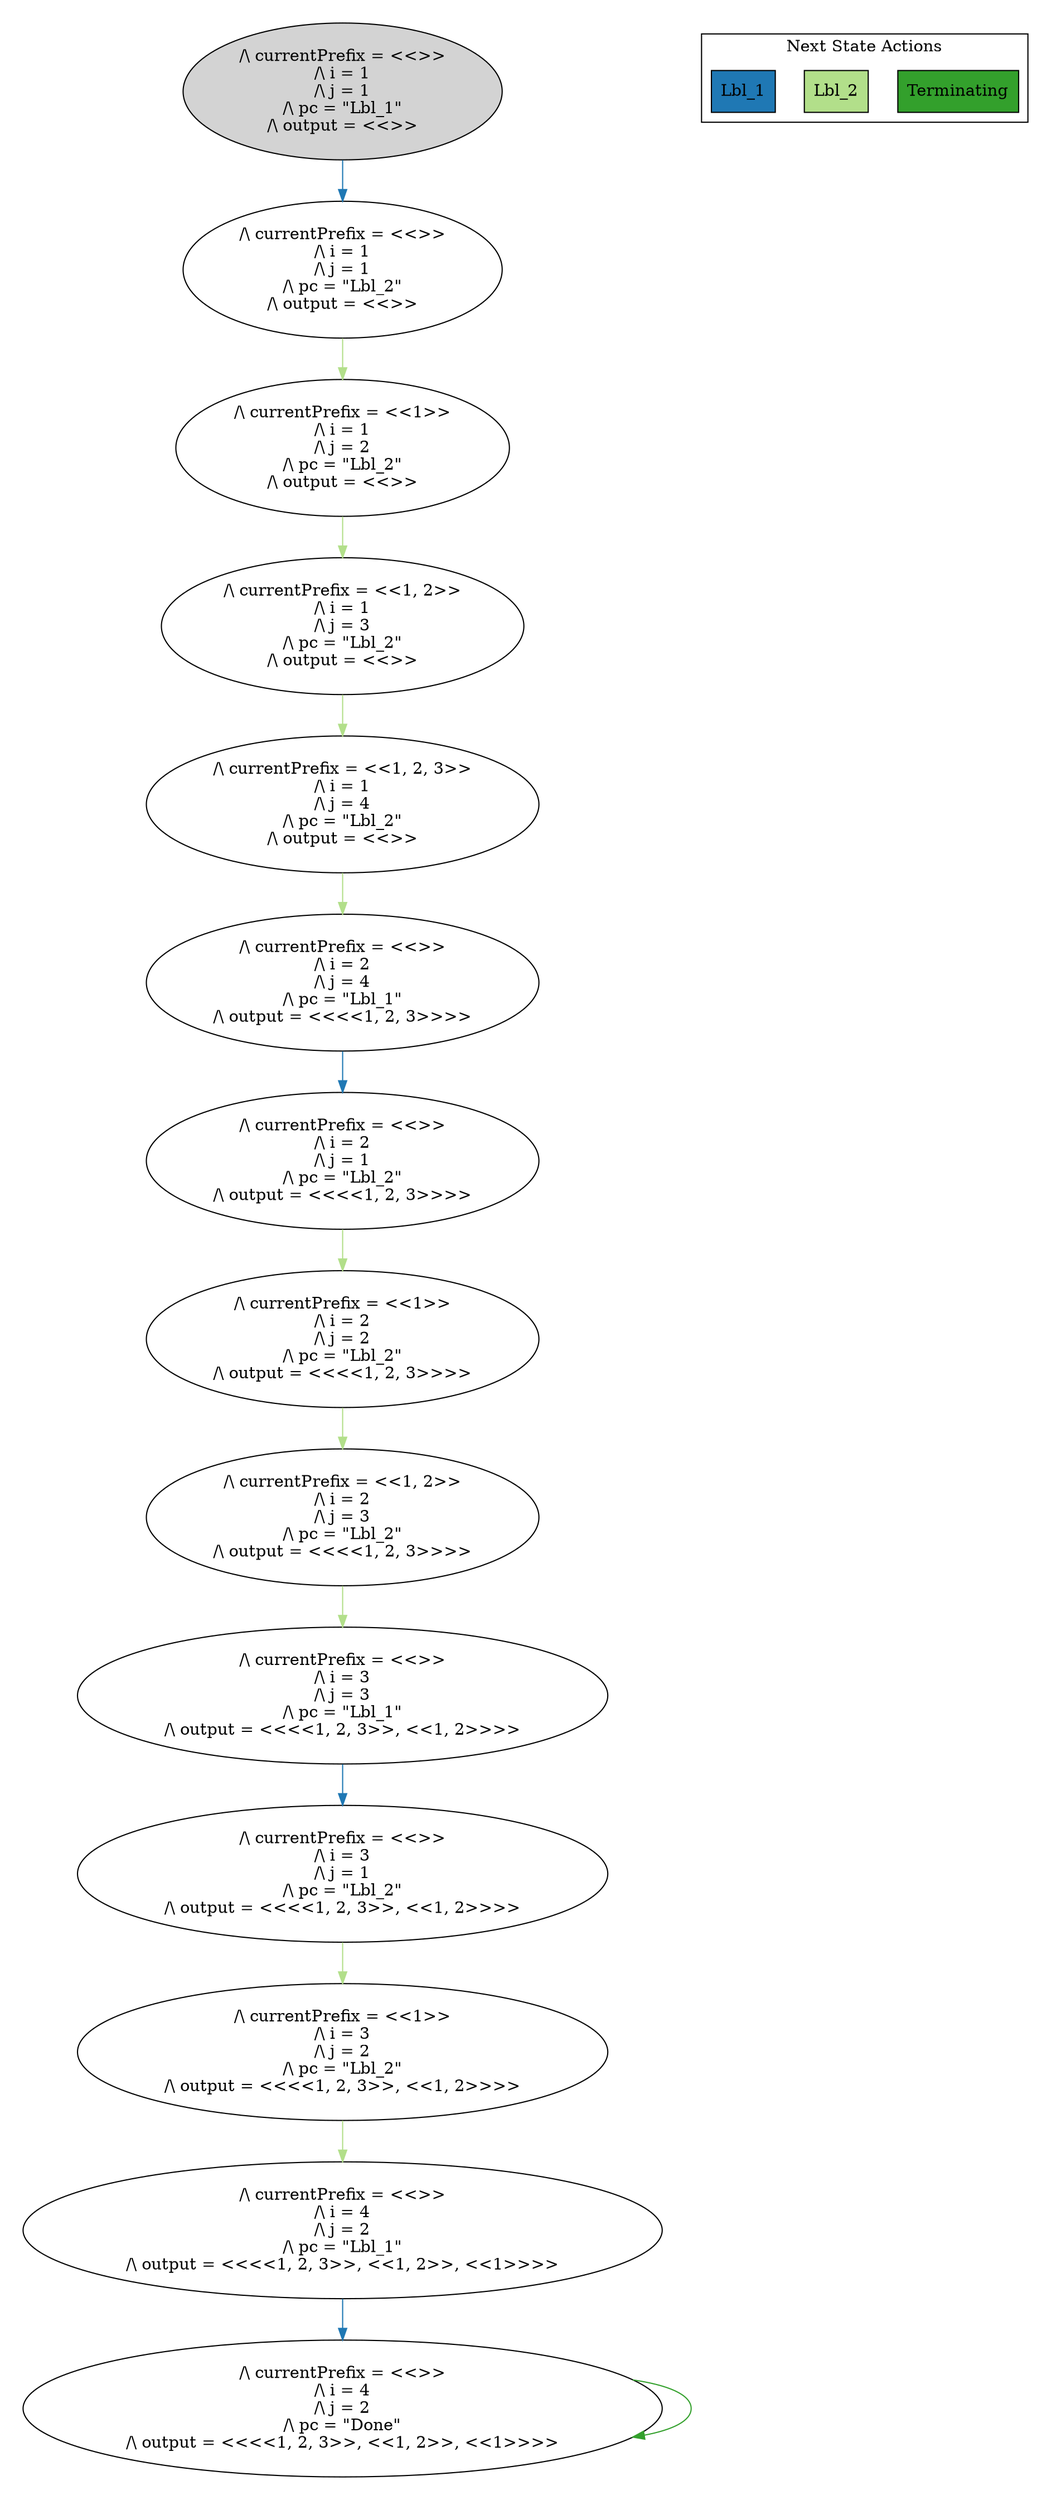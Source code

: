 strict digraph DiskGraph {
edge [colorscheme="paired12"]
nodesep=0.35;
subgraph cluster_graph {
color="white";
4702232607478485769 [label="/\\ currentPrefix = <<>>\n/\\ i = 1\n/\\ j = 1\n/\\ pc = \"Lbl_1\"\n/\\ output = <<>>",style = filled]
4702232607478485769 -> 4241444203549789768 [label="",color="2",fontcolor="2"];
4241444203549789768 [label="/\\ currentPrefix = <<>>\n/\\ i = 1\n/\\ j = 1\n/\\ pc = \"Lbl_2\"\n/\\ output = <<>>"];
4241444203549789768 -> 5563109303339192599 [label="",color="3",fontcolor="3"];
5563109303339192599 [label="/\\ currentPrefix = <<1>>\n/\\ i = 1\n/\\ j = 2\n/\\ pc = \"Lbl_2\"\n/\\ output = <<>>"];
5563109303339192599 -> 2020671695810742035 [label="",color="3",fontcolor="3"];
2020671695810742035 [label="/\\ currentPrefix = <<1, 2>>\n/\\ i = 1\n/\\ j = 3\n/\\ pc = \"Lbl_2\"\n/\\ output = <<>>"];
2020671695810742035 -> -7565412151910130369 [label="",color="3",fontcolor="3"];
-7565412151910130369 [label="/\\ currentPrefix = <<1, 2, 3>>\n/\\ i = 1\n/\\ j = 4\n/\\ pc = \"Lbl_2\"\n/\\ output = <<>>"];
-7565412151910130369 -> 6451582712314298219 [label="",color="3",fontcolor="3"];
6451582712314298219 [label="/\\ currentPrefix = <<>>\n/\\ i = 2\n/\\ j = 4\n/\\ pc = \"Lbl_1\"\n/\\ output = <<<<1, 2, 3>>>>"];
6451582712314298219 -> 954036367319225751 [label="",color="2",fontcolor="2"];
954036367319225751 [label="/\\ currentPrefix = <<>>\n/\\ i = 2\n/\\ j = 1\n/\\ pc = \"Lbl_2\"\n/\\ output = <<<<1, 2, 3>>>>"];
954036367319225751 -> -7162670188420028082 [label="",color="3",fontcolor="3"];
-7162670188420028082 [label="/\\ currentPrefix = <<1>>\n/\\ i = 2\n/\\ j = 2\n/\\ pc = \"Lbl_2\"\n/\\ output = <<<<1, 2, 3>>>>"];
-7162670188420028082 -> -1784779419606051853 [label="",color="3",fontcolor="3"];
-1784779419606051853 [label="/\\ currentPrefix = <<1, 2>>\n/\\ i = 2\n/\\ j = 3\n/\\ pc = \"Lbl_2\"\n/\\ output = <<<<1, 2, 3>>>>"];
-1784779419606051853 -> -8813928435308133116 [label="",color="3",fontcolor="3"];
-8813928435308133116 [label="/\\ currentPrefix = <<>>\n/\\ i = 3\n/\\ j = 3\n/\\ pc = \"Lbl_1\"\n/\\ output = <<<<1, 2, 3>>, <<1, 2>>>>"];
-8813928435308133116 -> -7154590722473615358 [label="",color="2",fontcolor="2"];
-7154590722473615358 [label="/\\ currentPrefix = <<>>\n/\\ i = 3\n/\\ j = 1\n/\\ pc = \"Lbl_2\"\n/\\ output = <<<<1, 2, 3>>, <<1, 2>>>>"];
-7154590722473615358 -> 1583979752187938501 [label="",color="3",fontcolor="3"];
1583979752187938501 [label="/\\ currentPrefix = <<1>>\n/\\ i = 3\n/\\ j = 2\n/\\ pc = \"Lbl_2\"\n/\\ output = <<<<1, 2, 3>>, <<1, 2>>>>"];
1583979752187938501 -> 3013236600116523193 [label="",color="3",fontcolor="3"];
3013236600116523193 [label="/\\ currentPrefix = <<>>\n/\\ i = 4\n/\\ j = 2\n/\\ pc = \"Lbl_1\"\n/\\ output = <<<<1, 2, 3>>, <<1, 2>>, <<1>>>>"];
3013236600116523193 -> -6181311813055515666 [label="",color="2",fontcolor="2"];
-6181311813055515666 [label="/\\ currentPrefix = <<>>\n/\\ i = 4\n/\\ j = 2\n/\\ pc = \"Done\"\n/\\ output = <<<<1, 2, 3>>, <<1, 2>>, <<1>>>>"];
-6181311813055515666 -> -6181311813055515666 [label="",color="4",fontcolor="4"];
{rank = same; 4702232607478485769;}
{rank = same; 4241444203549789768;}
{rank = same; 5563109303339192599;}
{rank = same; 2020671695810742035;}
{rank = same; -7565412151910130369;}
{rank = same; 6451582712314298219;}
{rank = same; 954036367319225751;}
{rank = same; -7162670188420028082;}
{rank = same; -1784779419606051853;}
{rank = same; -8813928435308133116;}
{rank = same; -7154590722473615358;}
{rank = same; 1583979752187938501;}
{rank = same; 3013236600116523193;}
{rank = same; -6181311813055515666;}
}
subgraph cluster_legend {graph[style=bold];label = "Next State Actions" style="solid"
node [ labeljust="l",colorscheme="paired12",style=filled,shape=record ]
Terminating [label="Terminating",fillcolor=4]
Lbl_2 [label="Lbl_2",fillcolor=3]
Lbl_1 [label="Lbl_1",fillcolor=2]
}}